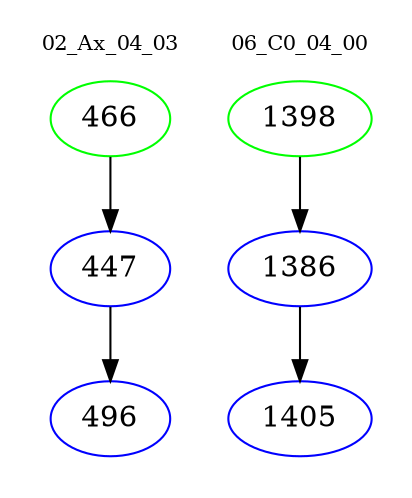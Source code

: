 digraph{
subgraph cluster_0 {
color = white
label = "02_Ax_04_03";
fontsize=10;
T0_466 [label="466", color="green"]
T0_466 -> T0_447 [color="black"]
T0_447 [label="447", color="blue"]
T0_447 -> T0_496 [color="black"]
T0_496 [label="496", color="blue"]
}
subgraph cluster_1 {
color = white
label = "06_C0_04_00";
fontsize=10;
T1_1398 [label="1398", color="green"]
T1_1398 -> T1_1386 [color="black"]
T1_1386 [label="1386", color="blue"]
T1_1386 -> T1_1405 [color="black"]
T1_1405 [label="1405", color="blue"]
}
}
